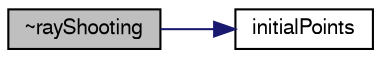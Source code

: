 digraph "~rayShooting"
{
  bgcolor="transparent";
  edge [fontname="FreeSans",fontsize="10",labelfontname="FreeSans",labelfontsize="10"];
  node [fontname="FreeSans",fontsize="10",shape=record];
  rankdir="LR";
  Node2 [label="~rayShooting",height=0.2,width=0.4,color="black", fillcolor="grey75", style="filled", fontcolor="black"];
  Node2 -> Node3 [color="midnightblue",fontsize="10",style="solid",fontname="FreeSans"];
  Node3 [label="initialPoints",height=0.2,width=0.4,color="black",URL="$a31546.html#a2fc63206f16b4ecebc2e4b977097c778",tooltip="Return the initial points for the conformalVoronoiMesh. "];
}
